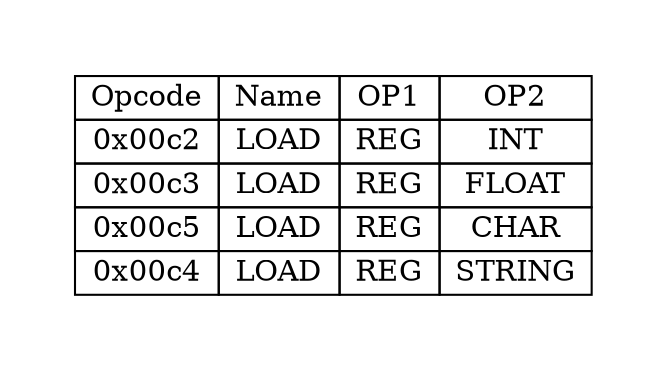 digraph{
graph [pad="0.5", nodesep="0.5", ranksep="2" ]
node[shape=plain]
Foo [label=<
<table border="0" cellborder="1" cellspacing="0">
<tr><td> Opcode </td> <td> Name </td> <td> OP1 </td><td> OP2 </td> </tr>
<tr><td> 0x00c2 </td><td> LOAD </td><td> REG </td><td> INT </td> </tr>
<tr><td> 0x00c3 </td><td> LOAD </td><td> REG </td><td> FLOAT </td> </tr>
<tr><td> 0x00c5 </td><td> LOAD </td><td> REG </td><td> CHAR </td> </tr>
<tr><td> 0x00c4 </td><td> LOAD </td><td> REG </td><td> STRING </td> </tr>
</table>>];
}
